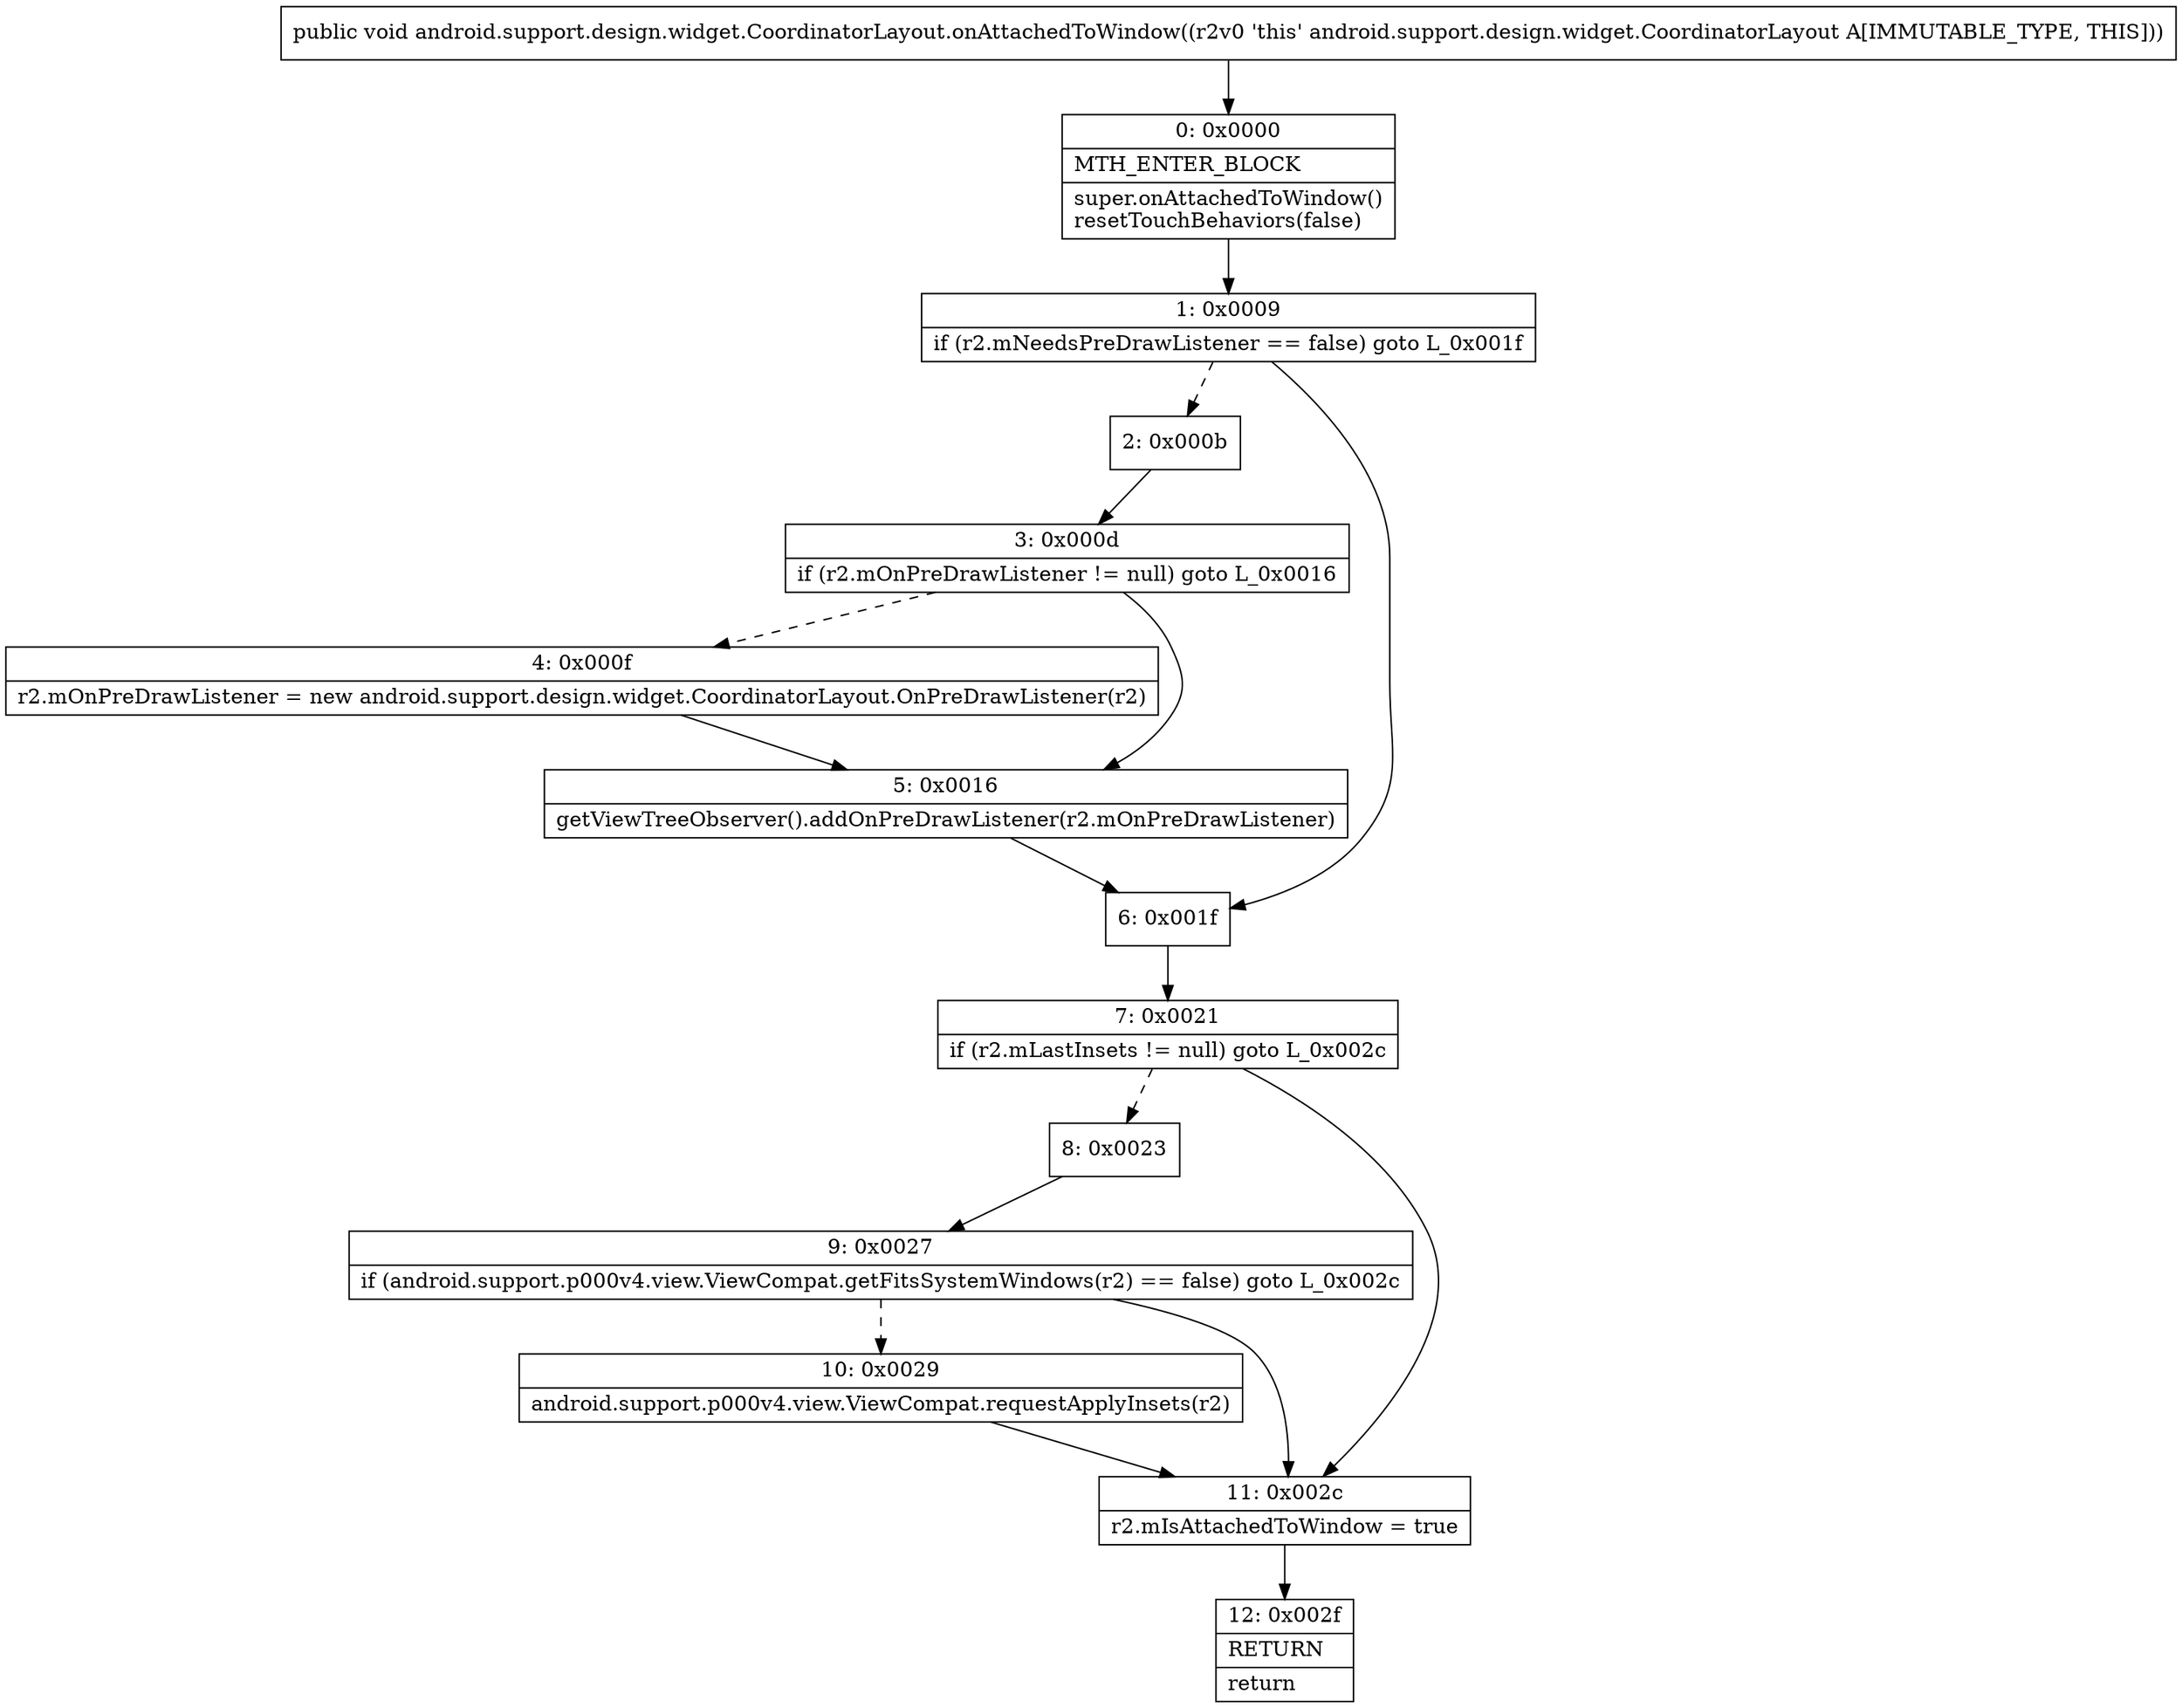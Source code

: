 digraph "CFG forandroid.support.design.widget.CoordinatorLayout.onAttachedToWindow()V" {
Node_0 [shape=record,label="{0\:\ 0x0000|MTH_ENTER_BLOCK\l|super.onAttachedToWindow()\lresetTouchBehaviors(false)\l}"];
Node_1 [shape=record,label="{1\:\ 0x0009|if (r2.mNeedsPreDrawListener == false) goto L_0x001f\l}"];
Node_2 [shape=record,label="{2\:\ 0x000b}"];
Node_3 [shape=record,label="{3\:\ 0x000d|if (r2.mOnPreDrawListener != null) goto L_0x0016\l}"];
Node_4 [shape=record,label="{4\:\ 0x000f|r2.mOnPreDrawListener = new android.support.design.widget.CoordinatorLayout.OnPreDrawListener(r2)\l}"];
Node_5 [shape=record,label="{5\:\ 0x0016|getViewTreeObserver().addOnPreDrawListener(r2.mOnPreDrawListener)\l}"];
Node_6 [shape=record,label="{6\:\ 0x001f}"];
Node_7 [shape=record,label="{7\:\ 0x0021|if (r2.mLastInsets != null) goto L_0x002c\l}"];
Node_8 [shape=record,label="{8\:\ 0x0023}"];
Node_9 [shape=record,label="{9\:\ 0x0027|if (android.support.p000v4.view.ViewCompat.getFitsSystemWindows(r2) == false) goto L_0x002c\l}"];
Node_10 [shape=record,label="{10\:\ 0x0029|android.support.p000v4.view.ViewCompat.requestApplyInsets(r2)\l}"];
Node_11 [shape=record,label="{11\:\ 0x002c|r2.mIsAttachedToWindow = true\l}"];
Node_12 [shape=record,label="{12\:\ 0x002f|RETURN\l|return\l}"];
MethodNode[shape=record,label="{public void android.support.design.widget.CoordinatorLayout.onAttachedToWindow((r2v0 'this' android.support.design.widget.CoordinatorLayout A[IMMUTABLE_TYPE, THIS])) }"];
MethodNode -> Node_0;
Node_0 -> Node_1;
Node_1 -> Node_2[style=dashed];
Node_1 -> Node_6;
Node_2 -> Node_3;
Node_3 -> Node_4[style=dashed];
Node_3 -> Node_5;
Node_4 -> Node_5;
Node_5 -> Node_6;
Node_6 -> Node_7;
Node_7 -> Node_8[style=dashed];
Node_7 -> Node_11;
Node_8 -> Node_9;
Node_9 -> Node_10[style=dashed];
Node_9 -> Node_11;
Node_10 -> Node_11;
Node_11 -> Node_12;
}

